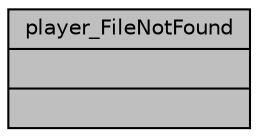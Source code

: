 digraph "player_FileNotFound"
{
  edge [fontname="Helvetica",fontsize="10",labelfontname="Helvetica",labelfontsize="10"];
  node [fontname="Helvetica",fontsize="10",shape=record];
  Node1 [label="{player_FileNotFound\n||}",height=0.2,width=0.4,color="black", fillcolor="grey75", style="filled", fontcolor="black"];
}
